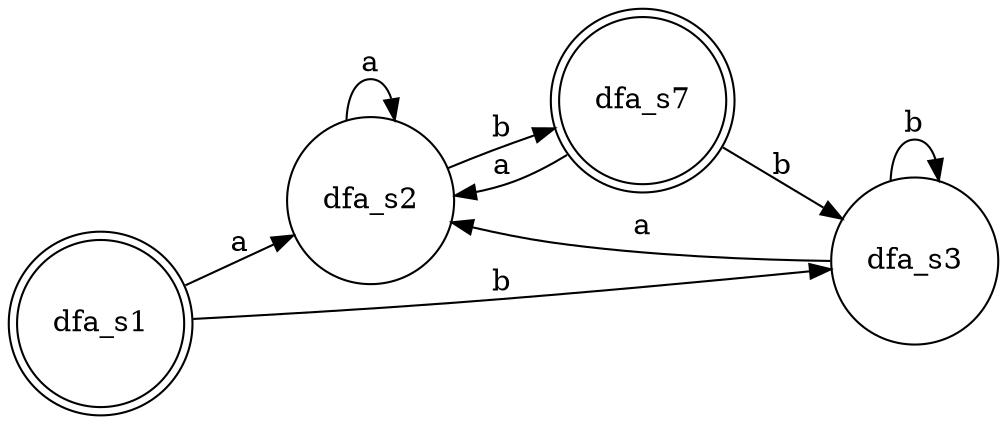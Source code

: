 digraph FA {
	rankdir=LR
node [shape = doublecircle]; dfa_s1 dfa_s7 ;
node [shape = circle];
	"dfa_s2" -> "dfa_s2" [label="a"]
	"dfa_s7" -> "dfa_s2" [label="a"]
	"dfa_s7" -> "dfa_s3" [label="b"]
	"dfa_s2" -> "dfa_s7" [label="b"]
	"dfa_s3" -> "dfa_s2" [label="a"]
	"dfa_s3" -> "dfa_s3" [label="b"]
	"dfa_s1" -> "dfa_s3" [label="b"]
	"dfa_s1" -> "dfa_s2" [label="a"]
}
